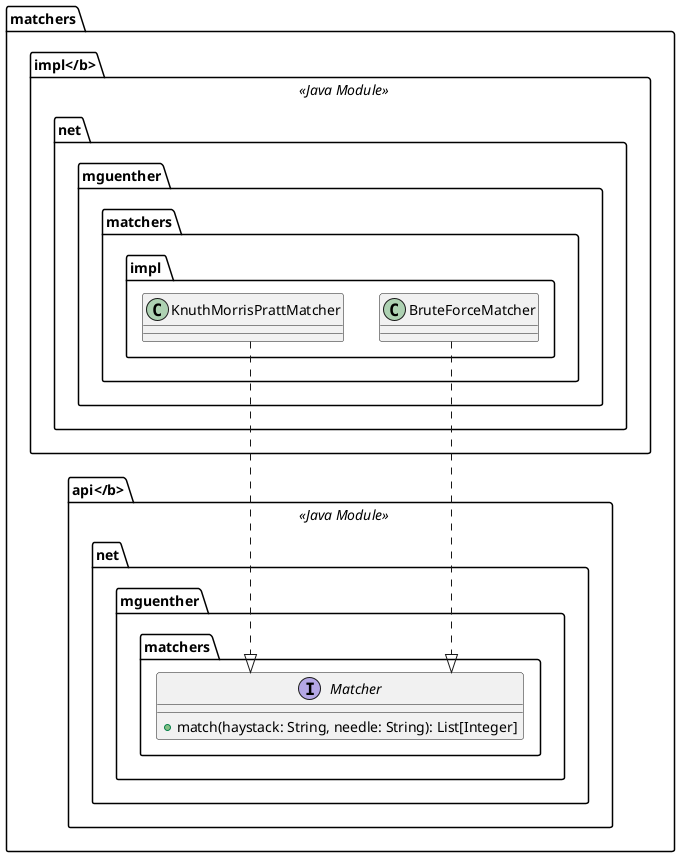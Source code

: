 @startuml

skinparam shadowing false
skinparam componentStyle uml2
skinparam linetype ortho
skinparam frame {
    borderColor Transparent
    backgroundColor Transparent
    fontColor Transparent
}

package "<b>matchers.api</b>" <<Java Module>> {

  package net.mguenther.matchers {
      interface Matcher {
        +match(haystack: String, needle: String): List[Integer]
      }
  }
}

package "<b>matchers.impl</b>" <<Java Module>> {

  package "net.mguenther.matchers.impl " {
    class BruteForceMatcher
    class KnuthMorrisPrattMatcher
  }
}

BruteForceMatcher ..|> Matcher
KnuthMorrisPrattMatcher ..|> Matcher

@enduml